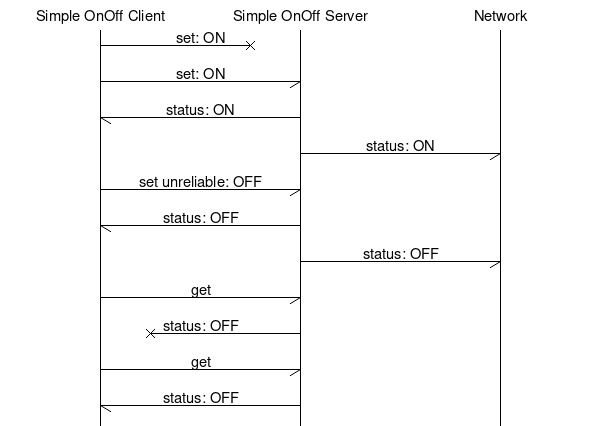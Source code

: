 msc {
     SC [label="Simple OnOff Client"], SS [label="Simple OnOff Server"], N [label="Network"];
     SC -x SS [label="set: ON"];
     SC -> SS [label="set: ON"];
     SS -> SC [label="status: ON"];
     SS -> N [label="status: ON"];
     SC -> SS [label="set unreliable: OFF"];
     SS -> SC [label="status: OFF"];
     SS -> N [label="status: OFF"];
     SC -> SS [label="get"];
     SS -x SC [label="status: OFF"];
     SC -> SS [label="get"];
     SS -> SC [label="status: OFF"];
 }
